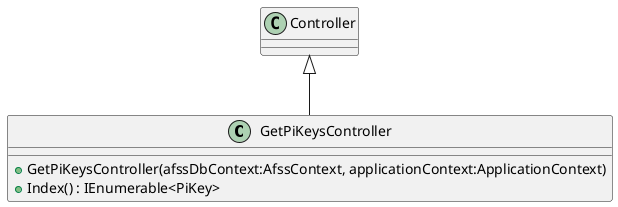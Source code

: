 @startuml
class GetPiKeysController {
    + GetPiKeysController(afssDbContext:AfssContext, applicationContext:ApplicationContext)
    + Index() : IEnumerable<PiKey>
}
Controller <|-- GetPiKeysController
@enduml
